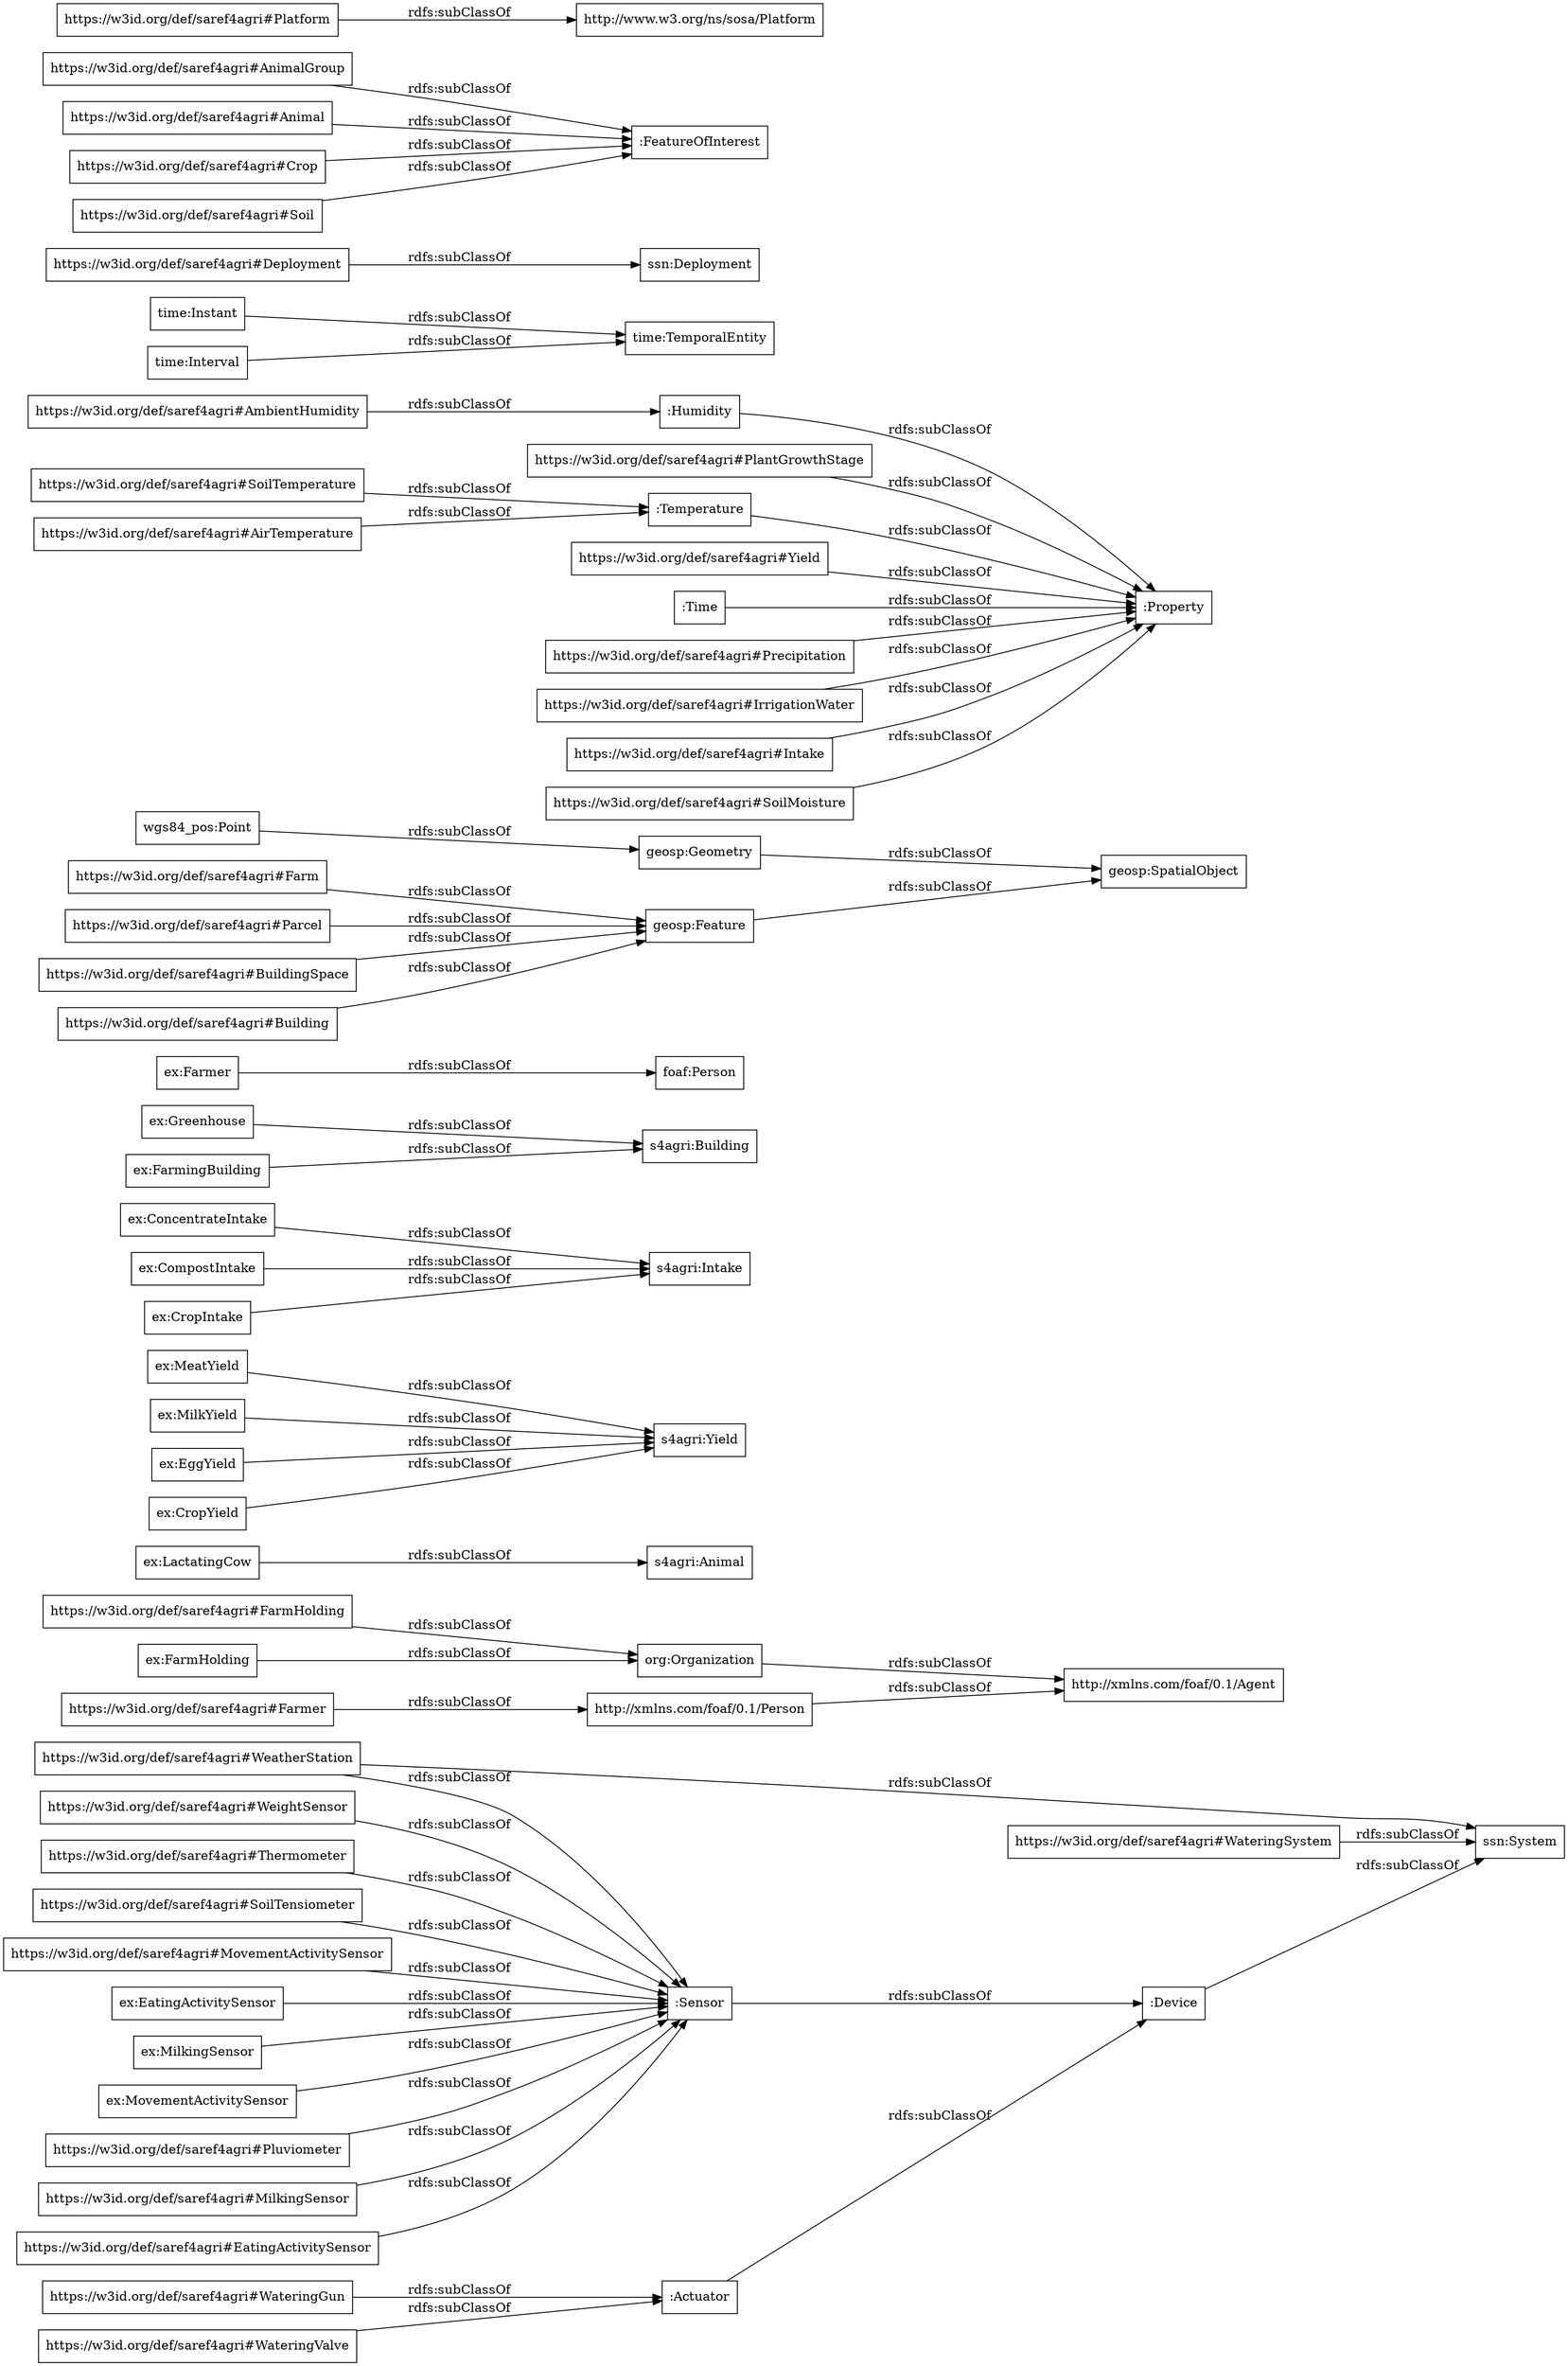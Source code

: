 digraph ar2dtool_diagram { 
rankdir=LR;
size="1000"
node [shape = rectangle, color="black"]; "ex:EatingActivitySensor" "ex:FarmHolding" "ex:LactatingCow" "ex:MeatYield" "ex:MilkingSensor" "ex:ConcentrateIntake" "ex:CompostIntake" "ex:Greenhouse" "ex:Farmer" "ex:MilkYield" "ex:EggYield" "ex:FarmingBuilding" "ex:CropIntake" "ex:MovementActivitySensor" "ex:CropYield" "https://w3id.org/def/saref4agri#WateringValve" "https://w3id.org/def/saref4agri#Farm" "https://w3id.org/def/saref4agri#SoilTemperature" "https://w3id.org/def/saref4agri#Pluviometer" "https://w3id.org/def/saref4agri#BuildingSpace" "https://w3id.org/def/saref4agri#Building" "time:Instant" "ssn:Deployment" "https://w3id.org/def/saref4agri#AnimalGroup" "https://w3id.org/def/saref4agri#PlantGrowthStage" ":Humidity" "https://w3id.org/def/saref4agri#Deployment" "https://w3id.org/def/saref4agri#Yield" "http://xmlns.com/foaf/0.1/Person" "https://w3id.org/def/saref4agri#Platform" "https://w3id.org/def/saref4agri#Animal" "https://w3id.org/def/saref4agri#MilkingSensor" ":Time" "geosp:Geometry" "https://w3id.org/def/saref4agri#Crop" ":Device" ":Actuator" "https://w3id.org/def/saref4agri#WeightSensor" "https://w3id.org/def/saref4agri#Soil" "http://www.w3.org/ns/sosa/Platform" "http://xmlns.com/foaf/0.1/Agent" "https://w3id.org/def/saref4agri#WateringSystem" "geosp:SpatialObject" "https://w3id.org/def/saref4agri#WateringGun" ":FeatureOfInterest" "org:Organization" "time:Interval" "https://w3id.org/def/saref4agri#Thermometer" "https://w3id.org/def/saref4agri#AirTemperature" "https://w3id.org/def/saref4agri#Precipitation" "time:TemporalEntity" "ssn:System" "https://w3id.org/def/saref4agri#Farmer" "https://w3id.org/def/saref4agri#IrrigationWater" "https://w3id.org/def/saref4agri#EatingActivitySensor" "geosp:Feature" "https://w3id.org/def/saref4agri#Intake" "https://w3id.org/def/saref4agri#FarmHolding" ":Sensor" "https://w3id.org/def/saref4agri#SoilTensiometer" ":Property" ":Temperature" "wgs84_pos:Point" "https://w3id.org/def/saref4agri#SoilMoisture" "https://w3id.org/def/saref4agri#WeatherStation" "https://w3id.org/def/saref4agri#Parcel" "https://w3id.org/def/saref4agri#MovementActivitySensor" "https://w3id.org/def/saref4agri#AmbientHumidity" ; /*classes style*/
	"ex:FarmHolding" -> "org:Organization" [ label = "rdfs:subClassOf" ];
	"https://w3id.org/def/saref4agri#SoilMoisture" -> ":Property" [ label = "rdfs:subClassOf" ];
	"ex:FarmingBuilding" -> "s4agri:Building" [ label = "rdfs:subClassOf" ];
	"time:Instant" -> "time:TemporalEntity" [ label = "rdfs:subClassOf" ];
	":Humidity" -> ":Property" [ label = "rdfs:subClassOf" ];
	":Time" -> ":Property" [ label = "rdfs:subClassOf" ];
	"https://w3id.org/def/saref4agri#Yield" -> ":Property" [ label = "rdfs:subClassOf" ];
	"geosp:Feature" -> "geosp:SpatialObject" [ label = "rdfs:subClassOf" ];
	"https://w3id.org/def/saref4agri#Animal" -> ":FeatureOfInterest" [ label = "rdfs:subClassOf" ];
	":Temperature" -> ":Property" [ label = "rdfs:subClassOf" ];
	"ex:EatingActivitySensor" -> ":Sensor" [ label = "rdfs:subClassOf" ];
	"ex:ConcentrateIntake" -> "s4agri:Intake" [ label = "rdfs:subClassOf" ];
	"ex:Greenhouse" -> "s4agri:Building" [ label = "rdfs:subClassOf" ];
	"org:Organization" -> "http://xmlns.com/foaf/0.1/Agent" [ label = "rdfs:subClassOf" ];
	"ex:LactatingCow" -> "s4agri:Animal" [ label = "rdfs:subClassOf" ];
	"wgs84_pos:Point" -> "geosp:Geometry" [ label = "rdfs:subClassOf" ];
	"ex:CropYield" -> "s4agri:Yield" [ label = "rdfs:subClassOf" ];
	"https://w3id.org/def/saref4agri#PlantGrowthStage" -> ":Property" [ label = "rdfs:subClassOf" ];
	"ex:EggYield" -> "s4agri:Yield" [ label = "rdfs:subClassOf" ];
	"https://w3id.org/def/saref4agri#WeatherStation" -> ":Sensor" [ label = "rdfs:subClassOf" ];
	"https://w3id.org/def/saref4agri#WeatherStation" -> "ssn:System" [ label = "rdfs:subClassOf" ];
	"ex:Farmer" -> "foaf:Person" [ label = "rdfs:subClassOf" ];
	"https://w3id.org/def/saref4agri#Building" -> "geosp:Feature" [ label = "rdfs:subClassOf" ];
	"https://w3id.org/def/saref4agri#WateringValve" -> ":Actuator" [ label = "rdfs:subClassOf" ];
	"https://w3id.org/def/saref4agri#Precipitation" -> ":Property" [ label = "rdfs:subClassOf" ];
	"https://w3id.org/def/saref4agri#Thermometer" -> ":Sensor" [ label = "rdfs:subClassOf" ];
	"https://w3id.org/def/saref4agri#MovementActivitySensor" -> ":Sensor" [ label = "rdfs:subClassOf" ];
	"https://w3id.org/def/saref4agri#Crop" -> ":FeatureOfInterest" [ label = "rdfs:subClassOf" ];
	"https://w3id.org/def/saref4agri#Soil" -> ":FeatureOfInterest" [ label = "rdfs:subClassOf" ];
	"https://w3id.org/def/saref4agri#SoilTensiometer" -> ":Sensor" [ label = "rdfs:subClassOf" ];
	"ex:MeatYield" -> "s4agri:Yield" [ label = "rdfs:subClassOf" ];
	"https://w3id.org/def/saref4agri#Deployment" -> "ssn:Deployment" [ label = "rdfs:subClassOf" ];
	"https://w3id.org/def/saref4agri#WeightSensor" -> ":Sensor" [ label = "rdfs:subClassOf" ];
	"https://w3id.org/def/saref4agri#AirTemperature" -> ":Temperature" [ label = "rdfs:subClassOf" ];
	"https://w3id.org/def/saref4agri#WateringGun" -> ":Actuator" [ label = "rdfs:subClassOf" ];
	"https://w3id.org/def/saref4agri#EatingActivitySensor" -> ":Sensor" [ label = "rdfs:subClassOf" ];
	"https://w3id.org/def/saref4agri#WateringSystem" -> "ssn:System" [ label = "rdfs:subClassOf" ];
	"ex:MovementActivitySensor" -> ":Sensor" [ label = "rdfs:subClassOf" ];
	"https://w3id.org/def/saref4agri#AmbientHumidity" -> ":Humidity" [ label = "rdfs:subClassOf" ];
	"https://w3id.org/def/saref4agri#Pluviometer" -> ":Sensor" [ label = "rdfs:subClassOf" ];
	"https://w3id.org/def/saref4agri#Intake" -> ":Property" [ label = "rdfs:subClassOf" ];
	"https://w3id.org/def/saref4agri#Parcel" -> "geosp:Feature" [ label = "rdfs:subClassOf" ];
	"https://w3id.org/def/saref4agri#IrrigationWater" -> ":Property" [ label = "rdfs:subClassOf" ];
	"https://w3id.org/def/saref4agri#Platform" -> "http://www.w3.org/ns/sosa/Platform" [ label = "rdfs:subClassOf" ];
	"geosp:Geometry" -> "geosp:SpatialObject" [ label = "rdfs:subClassOf" ];
	"https://w3id.org/def/saref4agri#SoilTemperature" -> ":Temperature" [ label = "rdfs:subClassOf" ];
	"time:Interval" -> "time:TemporalEntity" [ label = "rdfs:subClassOf" ];
	"https://w3id.org/def/saref4agri#MilkingSensor" -> ":Sensor" [ label = "rdfs:subClassOf" ];
	"http://xmlns.com/foaf/0.1/Person" -> "http://xmlns.com/foaf/0.1/Agent" [ label = "rdfs:subClassOf" ];
	"https://w3id.org/def/saref4agri#BuildingSpace" -> "geosp:Feature" [ label = "rdfs:subClassOf" ];
	"https://w3id.org/def/saref4agri#Farmer" -> "http://xmlns.com/foaf/0.1/Person" [ label = "rdfs:subClassOf" ];
	"https://w3id.org/def/saref4agri#FarmHolding" -> "org:Organization" [ label = "rdfs:subClassOf" ];
	":Sensor" -> ":Device" [ label = "rdfs:subClassOf" ];
	"ex:MilkYield" -> "s4agri:Yield" [ label = "rdfs:subClassOf" ];
	"https://w3id.org/def/saref4agri#Farm" -> "geosp:Feature" [ label = "rdfs:subClassOf" ];
	"ex:CompostIntake" -> "s4agri:Intake" [ label = "rdfs:subClassOf" ];
	"ex:CropIntake" -> "s4agri:Intake" [ label = "rdfs:subClassOf" ];
	"ex:MilkingSensor" -> ":Sensor" [ label = "rdfs:subClassOf" ];
	":Actuator" -> ":Device" [ label = "rdfs:subClassOf" ];
	"https://w3id.org/def/saref4agri#AnimalGroup" -> ":FeatureOfInterest" [ label = "rdfs:subClassOf" ];
	":Device" -> "ssn:System" [ label = "rdfs:subClassOf" ];

}
